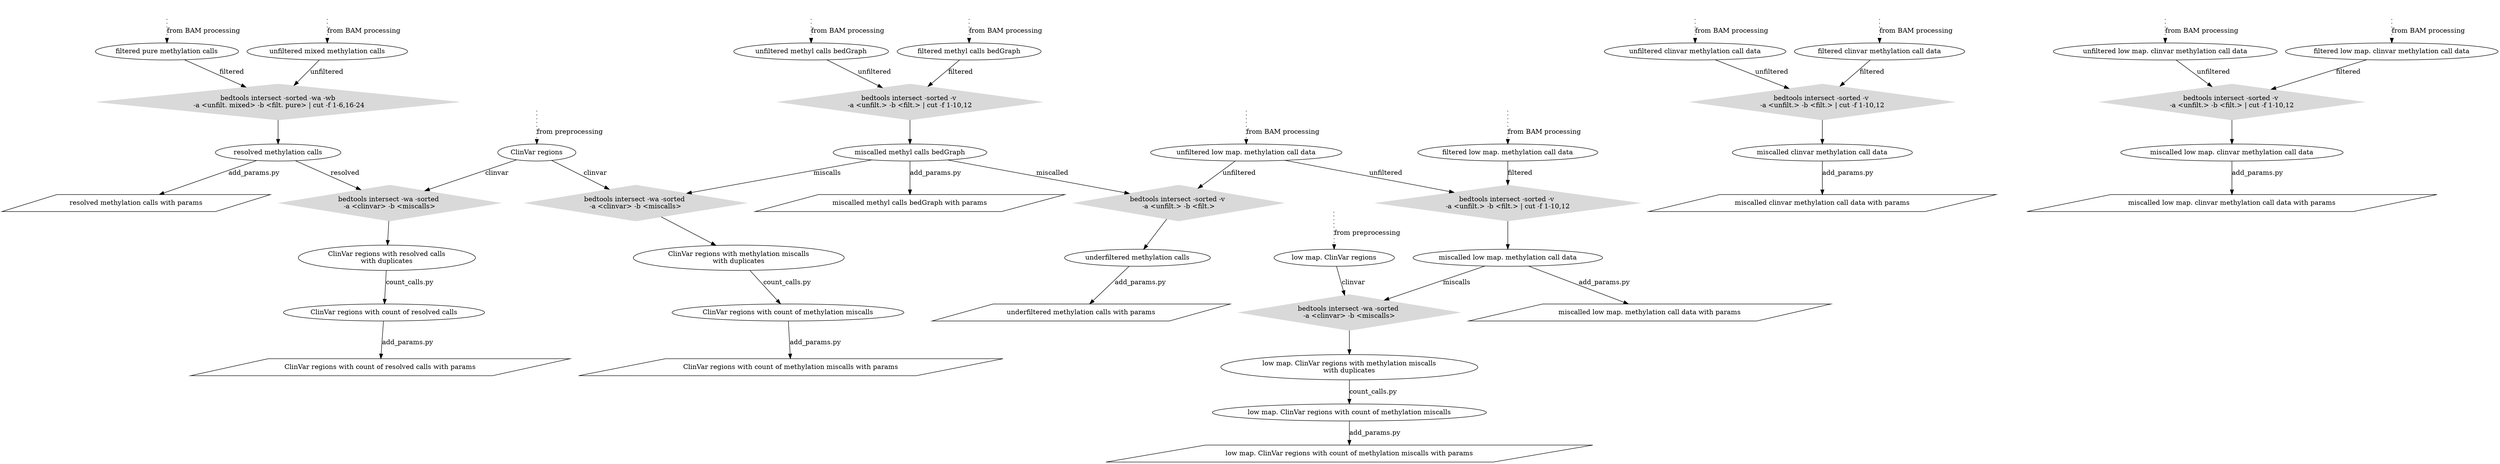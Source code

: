 digraph workflow {

	"BAMPROC_1a" -> "unfiltered methyl calls bedGraph" [label="from BAM processing", style=dotted];

	"BAMPROC_2a" -> "unfiltered clinvar methylation call data" [label="from BAM processing", style=dotted];

	"BAMPROC_4a" -> "unfiltered mixed methylation calls" [label="from BAM processing", style=dotted];

	"BAMPROC_5" -> "ClinVar regions" [label="from preprocessing", style=dotted];

	"BAMPROC_6" -> "low map. ClinVar regions" [label="from preprocessing", style=dotted];

	"BAMPROC_7a" -> "unfiltered low map. methylation call data" [label="from BAM processing", style=dotted];

	"BAMPROC_8a" -> "unfiltered low map. clinvar methylation call data" [label="from BAM processing", style=dotted];

	"BAMPROC_1a" [style=invis];

	"BAMPROC_2a" [style=invis];

	"BAMPROC_4a" [style=invis];
	
	"BAMPROC_5" [style=invis];

	"BAMPROC_6" [style=invis];

	"BAMPROC_7a" [style=invis];

	"BAMPROC_8a" [style=invis];

	"BAMPROC_1b" -> "filtered methyl calls bedGraph" [label="from BAM processing", style=dotted];

	"BAMPROC_2b" -> "filtered clinvar methylation call data" [label="from BAM processing", style=dotted];

	"BAMPROC_3b" -> "filtered pure methylation calls" [label="from BAM processing", style=dotted];

	"BAMPROC_7b" -> "filtered low map. methylation call data" [label="from BAM processing", style=dotted];

	"BAMPROC_8b" -> "filtered low map. clinvar methylation call data" [label="from BAM processing", style=dotted];

	"BAMPROC_1b" [style=invis];

	"BAMPROC_2b" [style=invis];

	"BAMPROC_3b" [style=invis];

	"BAMPROC_7b" [style=invis];

	"BAMPROC_8b" [style=invis];

	"bedtools intersect -v_1" [shape=diamond,  color=gray85, style=filled, label="bedtools intersect -sorted -v \n-a <unfilt.> -b <filt.> | cut -f 1-10,12"];

	"bedtools intersect -v_2" [shape=diamond,  color=gray85, style=filled, label="bedtools intersect -sorted -v \n-a <unfilt.> -b <filt.> | cut -f 1-10,12"];

	"bedtools intersect -wa_wb_3" [shape=diamond,  color=gray85, style=filled, label="bedtools intersect -sorted -wa -wb\n -a <unfilt. mixed> -b <filt. pure> | cut -f 1-6,16-24"];

	"bedtools intersect -wa_4" [shape=diamond,  color=gray85, style=filled, label="bedtools intersect -wa -sorted \n-a <clinvar> -b <miscalls>"];

	"bedtools intersect -wa_5" [shape=diamond,  color=gray85, style=filled, label="bedtools intersect -wa -sorted \n-a <clinvar> -b <miscalls>"];

	"bedtools intersect -wa_6" [shape=diamond,  color=gray85, style=filled, label="bedtools intersect -wa -sorted \n-a <clinvar> -b <miscalls>"];

	"bedtools intersect -v_7" [shape=diamond,  color=gray85, style=filled, label="bedtools intersect -sorted -v \n-a <unfilt.> -b <filt.> | cut -f 1-10,12"];

	"bedtools intersect -v_8" [shape=diamond,  color=gray85, style=filled, label="bedtools intersect -sorted -v \n-a <unfilt.> -b <filt.> | cut -f 1-10,12"];

	"bedtools intersect -v_9" [shape=diamond,  color=gray85, style=filled, label="bedtools intersect -sorted -v \n-a <unfilt.> -b <filt.>"];

	"unfiltered methyl calls bedGraph" -> "bedtools intersect -v_1" [label="unfiltered"];

	"filtered methyl calls bedGraph" -> "bedtools intersect -v_1" [label="filtered"];

	"unfiltered clinvar methylation call data" -> "bedtools intersect -v_2" [label="unfiltered"];

	"filtered clinvar methylation call data" -> "bedtools intersect -v_2" [label="filtered"];

	"unfiltered mixed methylation calls" -> "bedtools intersect -wa_wb_3" [label="unfiltered"];

	"filtered pure methylation calls" -> "bedtools intersect -wa_wb_3" [label="filtered"];

	"unfiltered low map. methylation call data" -> "bedtools intersect -v_7" [label="unfiltered"];

	"filtered low map. methylation call data" -> "bedtools intersect -v_7" [label="filtered"];

	"unfiltered low map. clinvar methylation call data" -> "bedtools intersect -v_8" [label="unfiltered"];

	"filtered low map. clinvar methylation call data" -> "bedtools intersect -v_8" [label="filtered"];

	"bedtools intersect -v_1" -> "miscalled methyl calls bedGraph";

	"bedtools intersect -v_2" -> "miscalled clinvar methylation call data";

	"bedtools intersect -wa_wb_3" -> "resolved methylation calls";

	"bedtools intersect -v_7" -> "miscalled low map. methylation call data";

	"bedtools intersect -v_8" -> "miscalled low map. clinvar methylation call data";

	"miscalled methyl calls bedGraph" -> "bedtools intersect -wa_5" [label="miscalls"];

	"miscalled low map. methylation call data" -> "bedtools intersect -wa_6" [label="miscalls"];

	"ClinVar regions" -> "bedtools intersect -wa_5" [label="clinvar"];

	"low map. ClinVar regions" -> "bedtools intersect -wa_6" [label="clinvar"];

	"bedtools intersect -wa_5" -> "ClinVar regions with methylation miscalls\nwith duplicates";

	"bedtools intersect -wa_6" -> "low map. ClinVar regions with methylation miscalls\nwith duplicates";

	"ClinVar regions with methylation miscalls\nwith duplicates" -> "ClinVar regions with count of methylation miscalls" [label="count_calls.py"];

	"low map. ClinVar regions with methylation miscalls\nwith duplicates" -> "low map. ClinVar regions with count of methylation miscalls" [label="count_calls.py"];

	"miscalled methyl calls bedGraph" -> "bedtools intersect -v_9" [label="miscalled"];

	"unfiltered low map. methylation call data" -> "bedtools intersect -v_9" [label="unfiltered"];

	"bedtools intersect -v_9" -> "underfiltered methylation calls";

	"resolved methylation calls" -> "bedtools intersect -wa_4" [label="resolved"];

	"ClinVar regions" -> "bedtools intersect -wa_4" [label="clinvar"];

	"bedtools intersect -wa_4" -> "ClinVar regions with resolved calls\nwith duplicates";

	"ClinVar regions with resolved calls\nwith duplicates" -> "ClinVar regions with count of resolved calls" [label="count_calls.py"];

	"ClinVar regions with count of resolved calls" -> "ClinVar regions with count of resolved calls with params" [label="add_params.py"];

	"low map. ClinVar regions with count of methylation miscalls" -> "low map. ClinVar regions with count of methylation miscalls with params" [label="add_params.py"];

	"ClinVar regions with count of methylation miscalls" -> "ClinVar regions with count of methylation miscalls with params" [label="add_params.py"];

	"underfiltered methylation calls" -> "underfiltered methylation calls with params" [label="add_params.py"];

	"miscalled clinvar methylation call data" -> "miscalled clinvar methylation call data with params" [label="add_params.py"];

	"miscalled low map. clinvar methylation call data" -> "miscalled low map. clinvar methylation call data with params" [label="add_params.py"];

	"miscalled low map. methylation call data" -> "miscalled low map. methylation call data with params" [label="add_params.py"];

	"miscalled methyl calls bedGraph" -> "miscalled methyl calls bedGraph with params" [label="add_params.py"];

	"resolved methylation calls" -> "resolved methylation calls with params" [label="add_params.py"];

	"ClinVar regions with count of resolved calls with params" [shape=parallelogram];

	"low map. ClinVar regions with count of methylation miscalls with params" [shape=parallelogram];

	"ClinVar regions with count of methylation miscalls with params" [shape=parallelogram];

	"underfiltered methylation calls with params" [shape=parallelogram];

	"miscalled clinvar methylation call data with params" [shape=parallelogram];

	"miscalled low map. clinvar methylation call data with params" [shape=parallelogram];

	"miscalled low map. methylation call data with params" [shape=parallelogram];

	"miscalled methyl calls bedGraph with params" [shape=parallelogram];

	"resolved methylation calls with params" [shape=parallelogram];
 }